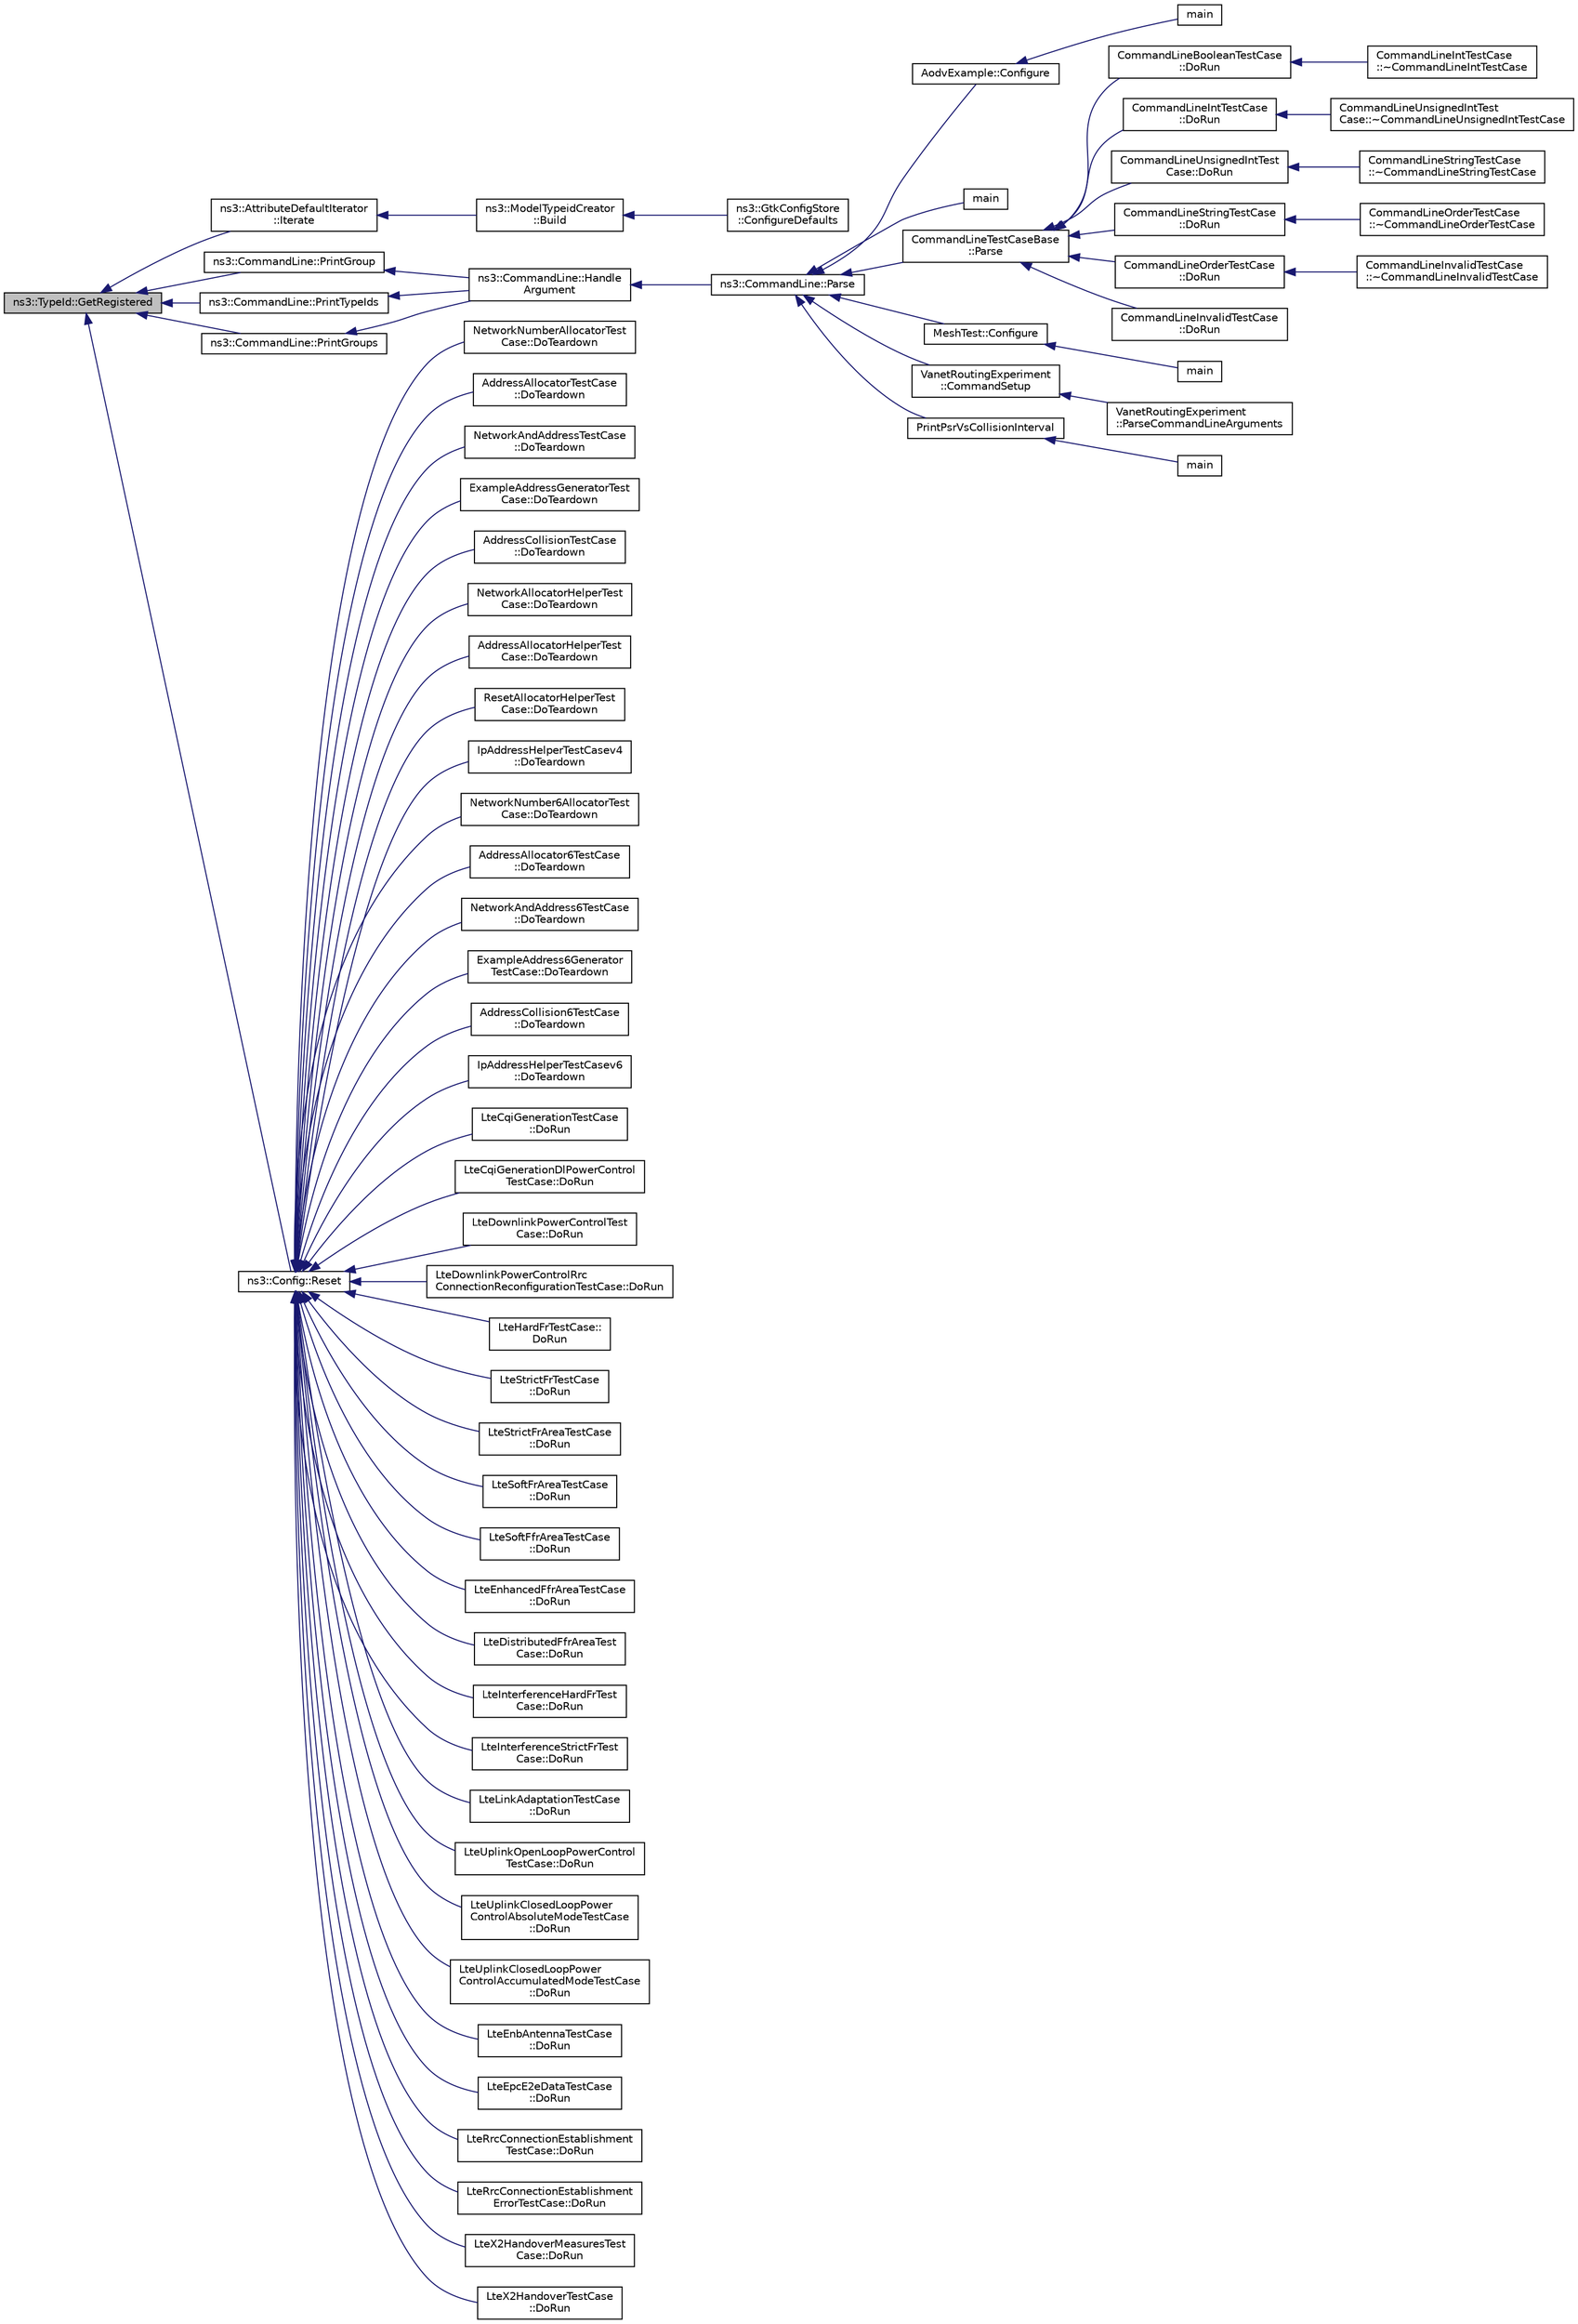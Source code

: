 digraph "ns3::TypeId::GetRegistered"
{
  edge [fontname="Helvetica",fontsize="10",labelfontname="Helvetica",labelfontsize="10"];
  node [fontname="Helvetica",fontsize="10",shape=record];
  rankdir="LR";
  Node1 [label="ns3::TypeId::GetRegistered",height=0.2,width=0.4,color="black", fillcolor="grey75", style="filled", fontcolor="black"];
  Node1 -> Node2 [dir="back",color="midnightblue",fontsize="10",style="solid"];
  Node2 [label="ns3::AttributeDefaultIterator\l::Iterate",height=0.2,width=0.4,color="black", fillcolor="white", style="filled",URL="$d8/d40/classns3_1_1AttributeDefaultIterator.html#a45ad9397f93cfacce5f13b232447d251",tooltip="This function will go through all the TypeIds and get only the attributes which are explicit values (..."];
  Node2 -> Node3 [dir="back",color="midnightblue",fontsize="10",style="solid"];
  Node3 [label="ns3::ModelTypeidCreator\l::Build",height=0.2,width=0.4,color="black", fillcolor="white", style="filled",URL="$d4/d3b/classns3_1_1ModelTypeidCreator.html#a6555895ba2889296cf7206c5be6d63e7",tooltip="This method will iterate on typeIds having default attributes and create a model for them..."];
  Node3 -> Node4 [dir="back",color="midnightblue",fontsize="10",style="solid"];
  Node4 [label="ns3::GtkConfigStore\l::ConfigureDefaults",height=0.2,width=0.4,color="black", fillcolor="white", style="filled",URL="$db/dd5/classns3_1_1GtkConfigStore.html#aa6bc1c922ac60a9cef7134875f98bd24"];
  Node1 -> Node5 [dir="back",color="midnightblue",fontsize="10",style="solid"];
  Node5 [label="ns3::CommandLine::PrintGroup",height=0.2,width=0.4,color="black", fillcolor="white", style="filled",URL="$dc/d87/classns3_1_1CommandLine.html#abb65c554c9c8f54e815ce54cf8abcd0e"];
  Node5 -> Node6 [dir="back",color="midnightblue",fontsize="10",style="solid"];
  Node6 [label="ns3::CommandLine::Handle\lArgument",height=0.2,width=0.4,color="black", fillcolor="white", style="filled",URL="$dc/d87/classns3_1_1CommandLine.html#a527b83304a3c713f3e84711a8a2185a7"];
  Node6 -> Node7 [dir="back",color="midnightblue",fontsize="10",style="solid"];
  Node7 [label="ns3::CommandLine::Parse",height=0.2,width=0.4,color="black", fillcolor="white", style="filled",URL="$dc/d87/classns3_1_1CommandLine.html#a5c10b85b3207e5ecb48d907966923156"];
  Node7 -> Node8 [dir="back",color="midnightblue",fontsize="10",style="solid"];
  Node8 [label="AodvExample::Configure",height=0.2,width=0.4,color="black", fillcolor="white", style="filled",URL="$d7/db6/classAodvExample.html#a0700a4fd53f852f3eeca33d4721cc548",tooltip="Configure script parameters,. "];
  Node8 -> Node9 [dir="back",color="midnightblue",fontsize="10",style="solid"];
  Node9 [label="main",height=0.2,width=0.4,color="black", fillcolor="white", style="filled",URL="$d4/de9/aodv_8cc.html#a3c04138a5bfe5d72780bb7e82a18e627"];
  Node7 -> Node10 [dir="back",color="midnightblue",fontsize="10",style="solid"];
  Node10 [label="main",height=0.2,width=0.4,color="black", fillcolor="white", style="filled",URL="$d0/d88/csma-bridge-one-hop_8cc.html#a0ddf1224851353fc92bfbff6f499fa97"];
  Node7 -> Node11 [dir="back",color="midnightblue",fontsize="10",style="solid"];
  Node11 [label="CommandLineTestCaseBase\l::Parse",height=0.2,width=0.4,color="black", fillcolor="white", style="filled",URL="$d6/db6/classCommandLineTestCaseBase.html#aa8bbc2d366637977fd21170282baaa0c"];
  Node11 -> Node12 [dir="back",color="midnightblue",fontsize="10",style="solid"];
  Node12 [label="CommandLineBooleanTestCase\l::DoRun",height=0.2,width=0.4,color="black", fillcolor="white", style="filled",URL="$de/de5/classCommandLineBooleanTestCase.html#a363366e3ebe9d0e64d13911508866f29"];
  Node12 -> Node13 [dir="back",color="midnightblue",fontsize="10",style="solid"];
  Node13 [label="CommandLineIntTestCase\l::~CommandLineIntTestCase",height=0.2,width=0.4,color="black", fillcolor="white", style="filled",URL="$d5/d6e/classCommandLineIntTestCase.html#af3b9432917268a29407f2c55e4794d87"];
  Node11 -> Node14 [dir="back",color="midnightblue",fontsize="10",style="solid"];
  Node14 [label="CommandLineIntTestCase\l::DoRun",height=0.2,width=0.4,color="black", fillcolor="white", style="filled",URL="$d5/d6e/classCommandLineIntTestCase.html#af3df43f16f961e471a638094a2465c8c"];
  Node14 -> Node15 [dir="back",color="midnightblue",fontsize="10",style="solid"];
  Node15 [label="CommandLineUnsignedIntTest\lCase::~CommandLineUnsignedIntTestCase",height=0.2,width=0.4,color="black", fillcolor="white", style="filled",URL="$d6/d14/classCommandLineUnsignedIntTestCase.html#a7b023893e0e9b609fecc0a0401839679"];
  Node11 -> Node16 [dir="back",color="midnightblue",fontsize="10",style="solid"];
  Node16 [label="CommandLineUnsignedIntTest\lCase::DoRun",height=0.2,width=0.4,color="black", fillcolor="white", style="filled",URL="$d6/d14/classCommandLineUnsignedIntTestCase.html#aa8db209759d5df79d6955b2e68006865"];
  Node16 -> Node17 [dir="back",color="midnightblue",fontsize="10",style="solid"];
  Node17 [label="CommandLineStringTestCase\l::~CommandLineStringTestCase",height=0.2,width=0.4,color="black", fillcolor="white", style="filled",URL="$dd/db4/classCommandLineStringTestCase.html#a7f5dfd9dba2c44c9190d559b4300cf0d"];
  Node11 -> Node18 [dir="back",color="midnightblue",fontsize="10",style="solid"];
  Node18 [label="CommandLineStringTestCase\l::DoRun",height=0.2,width=0.4,color="black", fillcolor="white", style="filled",URL="$dd/db4/classCommandLineStringTestCase.html#a1e1884d2d92e33425b28c503f4a495a8"];
  Node18 -> Node19 [dir="back",color="midnightblue",fontsize="10",style="solid"];
  Node19 [label="CommandLineOrderTestCase\l::~CommandLineOrderTestCase",height=0.2,width=0.4,color="black", fillcolor="white", style="filled",URL="$d3/dba/classCommandLineOrderTestCase.html#a321043a02516ae468fbc61bc138840ec"];
  Node11 -> Node20 [dir="back",color="midnightblue",fontsize="10",style="solid"];
  Node20 [label="CommandLineOrderTestCase\l::DoRun",height=0.2,width=0.4,color="black", fillcolor="white", style="filled",URL="$d3/dba/classCommandLineOrderTestCase.html#a4a367b89b87425d6c459c01730987523"];
  Node20 -> Node21 [dir="back",color="midnightblue",fontsize="10",style="solid"];
  Node21 [label="CommandLineInvalidTestCase\l::~CommandLineInvalidTestCase",height=0.2,width=0.4,color="black", fillcolor="white", style="filled",URL="$d6/d76/classCommandLineInvalidTestCase.html#a221fb678144e817ee4032d1167a90df8"];
  Node11 -> Node22 [dir="back",color="midnightblue",fontsize="10",style="solid"];
  Node22 [label="CommandLineInvalidTestCase\l::DoRun",height=0.2,width=0.4,color="black", fillcolor="white", style="filled",URL="$d6/d76/classCommandLineInvalidTestCase.html#aef2670fed09593732b8169290ac05897"];
  Node7 -> Node23 [dir="back",color="midnightblue",fontsize="10",style="solid"];
  Node23 [label="MeshTest::Configure",height=0.2,width=0.4,color="black", fillcolor="white", style="filled",URL="$da/dd3/classMeshTest.html#ad608dd51da59550b84b31a5ec71b71fb",tooltip="Configure test from command line arguments. "];
  Node23 -> Node24 [dir="back",color="midnightblue",fontsize="10",style="solid"];
  Node24 [label="main",height=0.2,width=0.4,color="black", fillcolor="white", style="filled",URL="$d7/d40/mesh_8cc.html#a0ddf1224851353fc92bfbff6f499fa97"];
  Node7 -> Node25 [dir="back",color="midnightblue",fontsize="10",style="solid"];
  Node25 [label="VanetRoutingExperiment\l::CommandSetup",height=0.2,width=0.4,color="black", fillcolor="white", style="filled",URL="$d7/d1b/classVanetRoutingExperiment.html#a6faaa1c235b5a015a5896be6fe6e6903",tooltip="Run the simulation. "];
  Node25 -> Node26 [dir="back",color="midnightblue",fontsize="10",style="solid"];
  Node26 [label="VanetRoutingExperiment\l::ParseCommandLineArguments",height=0.2,width=0.4,color="black", fillcolor="white", style="filled",URL="$d7/d1b/classVanetRoutingExperiment.html#a1a1c9edf653b9236fe159bc310e29634",tooltip="Process command line arguments. "];
  Node7 -> Node27 [dir="back",color="midnightblue",fontsize="10",style="solid"];
  Node27 [label="PrintPsrVsCollisionInterval",height=0.2,width=0.4,color="black", fillcolor="white", style="filled",URL="$d6/ddc/wifi-phy-test_8cc.html#aab44d6a0275b5772fc749d381feea8ab"];
  Node27 -> Node28 [dir="back",color="midnightblue",fontsize="10",style="solid"];
  Node28 [label="main",height=0.2,width=0.4,color="black", fillcolor="white", style="filled",URL="$d6/ddc/wifi-phy-test_8cc.html#a0ddf1224851353fc92bfbff6f499fa97"];
  Node1 -> Node29 [dir="back",color="midnightblue",fontsize="10",style="solid"];
  Node29 [label="ns3::CommandLine::PrintTypeIds",height=0.2,width=0.4,color="black", fillcolor="white", style="filled",URL="$dc/d87/classns3_1_1CommandLine.html#a141b4fcef1091a980f15f0845166e20b"];
  Node29 -> Node6 [dir="back",color="midnightblue",fontsize="10",style="solid"];
  Node1 -> Node30 [dir="back",color="midnightblue",fontsize="10",style="solid"];
  Node30 [label="ns3::CommandLine::PrintGroups",height=0.2,width=0.4,color="black", fillcolor="white", style="filled",URL="$dc/d87/classns3_1_1CommandLine.html#acbfbd40c40508f3b0700d41de1f53089"];
  Node30 -> Node6 [dir="back",color="midnightblue",fontsize="10",style="solid"];
  Node1 -> Node31 [dir="back",color="midnightblue",fontsize="10",style="solid"];
  Node31 [label="ns3::Config::Reset",height=0.2,width=0.4,color="black", fillcolor="white", style="filled",URL="$d1/d44/group__config.html#ga2c1b65724f42f8c72276d7e7ad6df6db"];
  Node31 -> Node32 [dir="back",color="midnightblue",fontsize="10",style="solid"];
  Node32 [label="NetworkNumberAllocatorTest\lCase::DoTeardown",height=0.2,width=0.4,color="black", fillcolor="white", style="filled",URL="$d1/d1c/classNetworkNumberAllocatorTestCase.html#a078c6ba36a63f866b595b1491dbf1564",tooltip="Implementation to do any local setup required for this TestCase. "];
  Node31 -> Node33 [dir="back",color="midnightblue",fontsize="10",style="solid"];
  Node33 [label="AddressAllocatorTestCase\l::DoTeardown",height=0.2,width=0.4,color="black", fillcolor="white", style="filled",URL="$d3/d1c/classAddressAllocatorTestCase.html#a32e2fc8298c4b9f42c437833ee325588",tooltip="Implementation to do any local setup required for this TestCase. "];
  Node31 -> Node34 [dir="back",color="midnightblue",fontsize="10",style="solid"];
  Node34 [label="NetworkAndAddressTestCase\l::DoTeardown",height=0.2,width=0.4,color="black", fillcolor="white", style="filled",URL="$dc/dd9/classNetworkAndAddressTestCase.html#a047d961acbef00d3553530de20724ab5",tooltip="Implementation to do any local setup required for this TestCase. "];
  Node31 -> Node35 [dir="back",color="midnightblue",fontsize="10",style="solid"];
  Node35 [label="ExampleAddressGeneratorTest\lCase::DoTeardown",height=0.2,width=0.4,color="black", fillcolor="white", style="filled",URL="$d7/d72/classExampleAddressGeneratorTestCase.html#a995114c4ae4f8f0e65c8be207dec527a",tooltip="Implementation to do any local setup required for this TestCase. "];
  Node31 -> Node36 [dir="back",color="midnightblue",fontsize="10",style="solid"];
  Node36 [label="AddressCollisionTestCase\l::DoTeardown",height=0.2,width=0.4,color="black", fillcolor="white", style="filled",URL="$d1/db2/classAddressCollisionTestCase.html#acc84db24a2d44fa909ed0c8b2e3a771c",tooltip="Implementation to do any local setup required for this TestCase. "];
  Node31 -> Node37 [dir="back",color="midnightblue",fontsize="10",style="solid"];
  Node37 [label="NetworkAllocatorHelperTest\lCase::DoTeardown",height=0.2,width=0.4,color="black", fillcolor="white", style="filled",URL="$d4/d39/classNetworkAllocatorHelperTestCase.html#ab22bf9f68723e01700d0ead52e40ca2e",tooltip="Implementation to do any local setup required for this TestCase. "];
  Node31 -> Node38 [dir="back",color="midnightblue",fontsize="10",style="solid"];
  Node38 [label="AddressAllocatorHelperTest\lCase::DoTeardown",height=0.2,width=0.4,color="black", fillcolor="white", style="filled",URL="$d9/d4d/classAddressAllocatorHelperTestCase.html#a4e97fb60346508f005c2c36d696cc999",tooltip="Implementation to do any local setup required for this TestCase. "];
  Node31 -> Node39 [dir="back",color="midnightblue",fontsize="10",style="solid"];
  Node39 [label="ResetAllocatorHelperTest\lCase::DoTeardown",height=0.2,width=0.4,color="black", fillcolor="white", style="filled",URL="$d4/d12/classResetAllocatorHelperTestCase.html#ab079504ad193514f345db867c2425ce2",tooltip="Implementation to do any local setup required for this TestCase. "];
  Node31 -> Node40 [dir="back",color="midnightblue",fontsize="10",style="solid"];
  Node40 [label="IpAddressHelperTestCasev4\l::DoTeardown",height=0.2,width=0.4,color="black", fillcolor="white", style="filled",URL="$d1/d4f/classIpAddressHelperTestCasev4.html#a4b89af9154903e73a8363629eb52f91f",tooltip="Implementation to do any local setup required for this TestCase. "];
  Node31 -> Node41 [dir="back",color="midnightblue",fontsize="10",style="solid"];
  Node41 [label="NetworkNumber6AllocatorTest\lCase::DoTeardown",height=0.2,width=0.4,color="black", fillcolor="white", style="filled",URL="$d0/df4/classNetworkNumber6AllocatorTestCase.html#a848d1104abd604a9a247291215423b5a",tooltip="Implementation to do any local setup required for this TestCase. "];
  Node31 -> Node42 [dir="back",color="midnightblue",fontsize="10",style="solid"];
  Node42 [label="AddressAllocator6TestCase\l::DoTeardown",height=0.2,width=0.4,color="black", fillcolor="white", style="filled",URL="$df/d09/classAddressAllocator6TestCase.html#a793c68d6b71b136720a9449eb1be3356",tooltip="Implementation to do any local setup required for this TestCase. "];
  Node31 -> Node43 [dir="back",color="midnightblue",fontsize="10",style="solid"];
  Node43 [label="NetworkAndAddress6TestCase\l::DoTeardown",height=0.2,width=0.4,color="black", fillcolor="white", style="filled",URL="$d3/d54/classNetworkAndAddress6TestCase.html#af2753127f653141345a32a25950662ed",tooltip="Implementation to do any local setup required for this TestCase. "];
  Node31 -> Node44 [dir="back",color="midnightblue",fontsize="10",style="solid"];
  Node44 [label="ExampleAddress6Generator\lTestCase::DoTeardown",height=0.2,width=0.4,color="black", fillcolor="white", style="filled",URL="$d0/d3f/classExampleAddress6GeneratorTestCase.html#ad4365c4cc962ca136304cc912bce31a6",tooltip="Implementation to do any local setup required for this TestCase. "];
  Node31 -> Node45 [dir="back",color="midnightblue",fontsize="10",style="solid"];
  Node45 [label="AddressCollision6TestCase\l::DoTeardown",height=0.2,width=0.4,color="black", fillcolor="white", style="filled",URL="$d5/d68/classAddressCollision6TestCase.html#af55535f050c2c9fb1e3c1ec1fcf73d4a",tooltip="Implementation to do any local setup required for this TestCase. "];
  Node31 -> Node46 [dir="back",color="midnightblue",fontsize="10",style="solid"];
  Node46 [label="IpAddressHelperTestCasev6\l::DoTeardown",height=0.2,width=0.4,color="black", fillcolor="white", style="filled",URL="$dc/d80/classIpAddressHelperTestCasev6.html#a560c9635d2119509c0df27f7f5dbbeda",tooltip="Implementation to do any local setup required for this TestCase. "];
  Node31 -> Node47 [dir="back",color="midnightblue",fontsize="10",style="solid"];
  Node47 [label="LteCqiGenerationTestCase\l::DoRun",height=0.2,width=0.4,color="black", fillcolor="white", style="filled",URL="$d6/d58/classLteCqiGenerationTestCase.html#a263a0f3670c23e42ed3feb7d353bdd09",tooltip="Implementation to actually run this TestCase. "];
  Node31 -> Node48 [dir="back",color="midnightblue",fontsize="10",style="solid"];
  Node48 [label="LteCqiGenerationDlPowerControl\lTestCase::DoRun",height=0.2,width=0.4,color="black", fillcolor="white", style="filled",URL="$d0/d70/classLteCqiGenerationDlPowerControlTestCase.html#a8a6ba5e52123fc8ed0deb9014a8b0591",tooltip="Implementation to actually run this TestCase. "];
  Node31 -> Node49 [dir="back",color="midnightblue",fontsize="10",style="solid"];
  Node49 [label="LteDownlinkPowerControlTest\lCase::DoRun",height=0.2,width=0.4,color="black", fillcolor="white", style="filled",URL="$dd/d8d/classLteDownlinkPowerControlTestCase.html#a2eb1e31f7313f51061d8aa950d3f4268",tooltip="Implementation to actually run this TestCase. "];
  Node31 -> Node50 [dir="back",color="midnightblue",fontsize="10",style="solid"];
  Node50 [label="LteDownlinkPowerControlRrc\lConnectionReconfigurationTestCase::DoRun",height=0.2,width=0.4,color="black", fillcolor="white", style="filled",URL="$dd/d20/classLteDownlinkPowerControlRrcConnectionReconfigurationTestCase.html#a3f7be434747a85c448ade6fc4500d552",tooltip="Implementation to actually run this TestCase. "];
  Node31 -> Node51 [dir="back",color="midnightblue",fontsize="10",style="solid"];
  Node51 [label="LteHardFrTestCase::\lDoRun",height=0.2,width=0.4,color="black", fillcolor="white", style="filled",URL="$d3/d19/classLteHardFrTestCase.html#a7267927f1ffb7acff88742eb33ab2e3c",tooltip="Implementation to actually run this TestCase. "];
  Node31 -> Node52 [dir="back",color="midnightblue",fontsize="10",style="solid"];
  Node52 [label="LteStrictFrTestCase\l::DoRun",height=0.2,width=0.4,color="black", fillcolor="white", style="filled",URL="$d7/d86/classLteStrictFrTestCase.html#afd223c9e5a1d3e14a244303963e21425",tooltip="Implementation to actually run this TestCase. "];
  Node31 -> Node53 [dir="back",color="midnightblue",fontsize="10",style="solid"];
  Node53 [label="LteStrictFrAreaTestCase\l::DoRun",height=0.2,width=0.4,color="black", fillcolor="white", style="filled",URL="$df/d79/classLteStrictFrAreaTestCase.html#a61e945e04c3b10a50c2f484198199b49",tooltip="Implementation to actually run this TestCase. "];
  Node31 -> Node54 [dir="back",color="midnightblue",fontsize="10",style="solid"];
  Node54 [label="LteSoftFrAreaTestCase\l::DoRun",height=0.2,width=0.4,color="black", fillcolor="white", style="filled",URL="$de/df4/classLteSoftFrAreaTestCase.html#ae0df301b6c0f1a80a0145746b15a109c",tooltip="Implementation to actually run this TestCase. "];
  Node31 -> Node55 [dir="back",color="midnightblue",fontsize="10",style="solid"];
  Node55 [label="LteSoftFfrAreaTestCase\l::DoRun",height=0.2,width=0.4,color="black", fillcolor="white", style="filled",URL="$d5/df1/classLteSoftFfrAreaTestCase.html#aaf88ccad780563fc6394cd97ec9328d4",tooltip="Implementation to actually run this TestCase. "];
  Node31 -> Node56 [dir="back",color="midnightblue",fontsize="10",style="solid"];
  Node56 [label="LteEnhancedFfrAreaTestCase\l::DoRun",height=0.2,width=0.4,color="black", fillcolor="white", style="filled",URL="$dc/d2a/classLteEnhancedFfrAreaTestCase.html#aa242a1923952a50df92c3e291f1ca8a6",tooltip="Implementation to actually run this TestCase. "];
  Node31 -> Node57 [dir="back",color="midnightblue",fontsize="10",style="solid"];
  Node57 [label="LteDistributedFfrAreaTest\lCase::DoRun",height=0.2,width=0.4,color="black", fillcolor="white", style="filled",URL="$d7/d87/classLteDistributedFfrAreaTestCase.html#a1a386a39f2ddc3d22b17a134b775e2b7",tooltip="Implementation to actually run this TestCase. "];
  Node31 -> Node58 [dir="back",color="midnightblue",fontsize="10",style="solid"];
  Node58 [label="LteInterferenceHardFrTest\lCase::DoRun",height=0.2,width=0.4,color="black", fillcolor="white", style="filled",URL="$d5/d60/classLteInterferenceHardFrTestCase.html#a2967abd43e38abed8a9d85d51c59937b",tooltip="Implementation to actually run this TestCase. "];
  Node31 -> Node59 [dir="back",color="midnightblue",fontsize="10",style="solid"];
  Node59 [label="LteInterferenceStrictFrTest\lCase::DoRun",height=0.2,width=0.4,color="black", fillcolor="white", style="filled",URL="$d6/da6/classLteInterferenceStrictFrTestCase.html#a8c8428c04ea0f4a892f289bb8423da52",tooltip="Implementation to actually run this TestCase. "];
  Node31 -> Node60 [dir="back",color="midnightblue",fontsize="10",style="solid"];
  Node60 [label="LteLinkAdaptationTestCase\l::DoRun",height=0.2,width=0.4,color="black", fillcolor="white", style="filled",URL="$d6/df3/classLteLinkAdaptationTestCase.html#a2310163be7e860827f18fce7fd100649",tooltip="Implementation to actually run this TestCase. "];
  Node31 -> Node61 [dir="back",color="midnightblue",fontsize="10",style="solid"];
  Node61 [label="LteUplinkOpenLoopPowerControl\lTestCase::DoRun",height=0.2,width=0.4,color="black", fillcolor="white", style="filled",URL="$d0/d8c/classLteUplinkOpenLoopPowerControlTestCase.html#a1cd67f8fd6b950e1a92142dec9e4af10",tooltip="Implementation to actually run this TestCase. "];
  Node31 -> Node62 [dir="back",color="midnightblue",fontsize="10",style="solid"];
  Node62 [label="LteUplinkClosedLoopPower\lControlAbsoluteModeTestCase\l::DoRun",height=0.2,width=0.4,color="black", fillcolor="white", style="filled",URL="$df/d5e/classLteUplinkClosedLoopPowerControlAbsoluteModeTestCase.html#a6a3e4107566655c5cbbf946c0e68c3d0",tooltip="Implementation to actually run this TestCase. "];
  Node31 -> Node63 [dir="back",color="midnightblue",fontsize="10",style="solid"];
  Node63 [label="LteUplinkClosedLoopPower\lControlAccumulatedModeTestCase\l::DoRun",height=0.2,width=0.4,color="black", fillcolor="white", style="filled",URL="$d0/d7a/classLteUplinkClosedLoopPowerControlAccumulatedModeTestCase.html#aefa91ec44dabd2bed1558fce70290da9",tooltip="Implementation to actually run this TestCase. "];
  Node31 -> Node64 [dir="back",color="midnightblue",fontsize="10",style="solid"];
  Node64 [label="LteEnbAntennaTestCase\l::DoRun",height=0.2,width=0.4,color="black", fillcolor="white", style="filled",URL="$db/d32/classLteEnbAntennaTestCase.html#a6120b567186fa3218fdaa1712399079e",tooltip="Implementation to actually run this TestCase. "];
  Node31 -> Node65 [dir="back",color="midnightblue",fontsize="10",style="solid"];
  Node65 [label="LteEpcE2eDataTestCase\l::DoRun",height=0.2,width=0.4,color="black", fillcolor="white", style="filled",URL="$de/d92/classLteEpcE2eDataTestCase.html#a7b55bb639cd07d8b68365444a4cea639",tooltip="Implementation to actually run this TestCase. "];
  Node31 -> Node66 [dir="back",color="midnightblue",fontsize="10",style="solid"];
  Node66 [label="LteRrcConnectionEstablishment\lTestCase::DoRun",height=0.2,width=0.4,color="black", fillcolor="white", style="filled",URL="$df/dad/classLteRrcConnectionEstablishmentTestCase.html#a2c32cab9b29852f42c4ad1e7b68068b2",tooltip="Implementation to actually run this TestCase. "];
  Node31 -> Node67 [dir="back",color="midnightblue",fontsize="10",style="solid"];
  Node67 [label="LteRrcConnectionEstablishment\lErrorTestCase::DoRun",height=0.2,width=0.4,color="black", fillcolor="white", style="filled",URL="$d3/d7a/classLteRrcConnectionEstablishmentErrorTestCase.html#adaffd410f878c9af5d8d4df0db31eeee",tooltip="Implementation to actually run this TestCase. "];
  Node31 -> Node68 [dir="back",color="midnightblue",fontsize="10",style="solid"];
  Node68 [label="LteX2HandoverMeasuresTest\lCase::DoRun",height=0.2,width=0.4,color="black", fillcolor="white", style="filled",URL="$dd/d82/classLteX2HandoverMeasuresTestCase.html#a6aefe1e71df347688687fb5d8dd54104",tooltip="Implementation to actually run this TestCase. "];
  Node31 -> Node69 [dir="back",color="midnightblue",fontsize="10",style="solid"];
  Node69 [label="LteX2HandoverTestCase\l::DoRun",height=0.2,width=0.4,color="black", fillcolor="white", style="filled",URL="$d4/d48/classLteX2HandoverTestCase.html#a5d77d6fbe61da649203846d4617b4716",tooltip="Implementation to actually run this TestCase. "];
}
